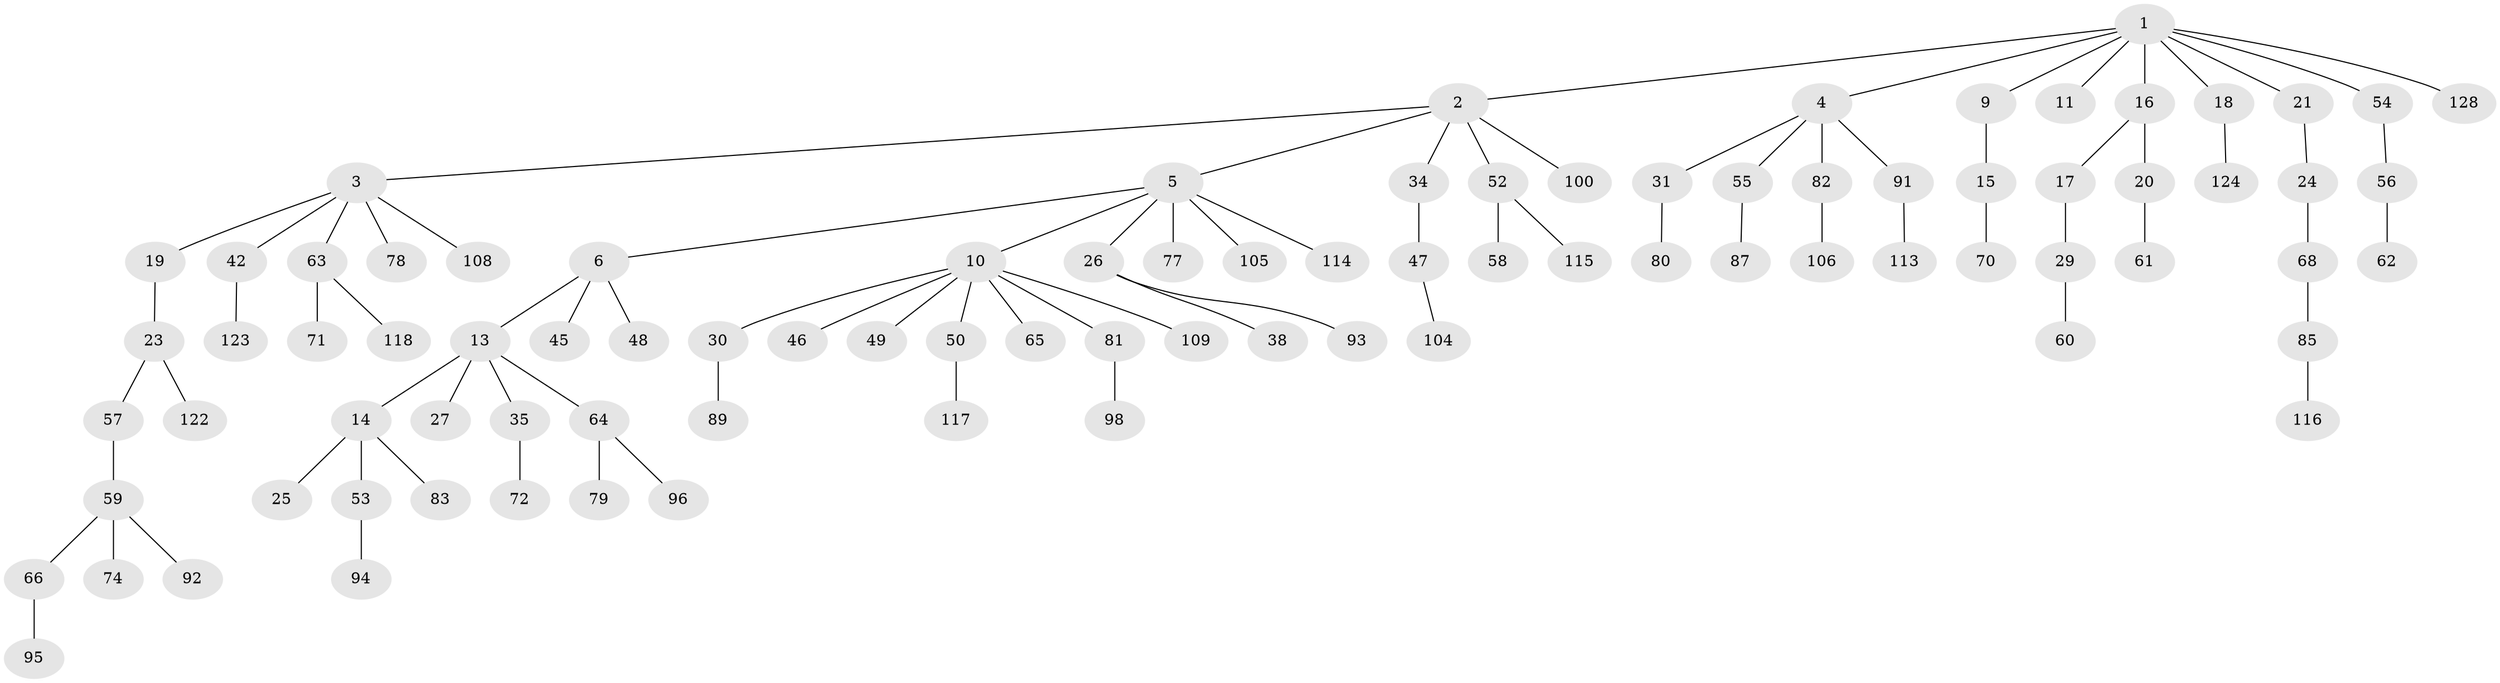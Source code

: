// Generated by graph-tools (version 1.1) at 2025/24/03/03/25 07:24:06]
// undirected, 89 vertices, 88 edges
graph export_dot {
graph [start="1"]
  node [color=gray90,style=filled];
  1 [super="+7"];
  2 [super="+43"];
  3 [super="+8"];
  4 [super="+44"];
  5 [super="+28"];
  6 [super="+12"];
  9;
  10 [super="+32"];
  11;
  13;
  14 [super="+22"];
  15 [super="+33"];
  16 [super="+119"];
  17;
  18;
  19;
  20 [super="+51"];
  21;
  23 [super="+40"];
  24 [super="+36"];
  25 [super="+37"];
  26 [super="+39"];
  27 [super="+41"];
  29 [super="+126"];
  30 [super="+84"];
  31;
  34;
  35;
  38 [super="+90"];
  42;
  45;
  46 [super="+125"];
  47 [super="+75"];
  48;
  49 [super="+67"];
  50 [super="+112"];
  52;
  53;
  54 [super="+88"];
  55;
  56;
  57 [super="+76"];
  58;
  59;
  60;
  61;
  62 [super="+103"];
  63;
  64 [super="+69"];
  65;
  66;
  68 [super="+107"];
  70;
  71 [super="+110"];
  72 [super="+73"];
  74 [super="+97"];
  77;
  78 [super="+120"];
  79 [super="+101"];
  80 [super="+127"];
  81 [super="+86"];
  82 [super="+121"];
  83;
  85;
  87 [super="+99"];
  89;
  91;
  92;
  93 [super="+111"];
  94 [super="+102"];
  95;
  96;
  98;
  100;
  104;
  105;
  106;
  108;
  109;
  113;
  114;
  115;
  116;
  117;
  118;
  122;
  123;
  124;
  128;
  1 -- 2;
  1 -- 4;
  1 -- 9;
  1 -- 16;
  1 -- 21;
  1 -- 128;
  1 -- 18;
  1 -- 54;
  1 -- 11;
  2 -- 3;
  2 -- 5;
  2 -- 34;
  2 -- 52;
  2 -- 100;
  3 -- 63;
  3 -- 19;
  3 -- 42;
  3 -- 108;
  3 -- 78;
  4 -- 31;
  4 -- 55;
  4 -- 82;
  4 -- 91;
  5 -- 6;
  5 -- 10;
  5 -- 26;
  5 -- 77;
  5 -- 114;
  5 -- 105;
  6 -- 13;
  6 -- 48;
  6 -- 45;
  9 -- 15;
  10 -- 30;
  10 -- 46;
  10 -- 49;
  10 -- 50;
  10 -- 65;
  10 -- 81;
  10 -- 109;
  13 -- 14;
  13 -- 27;
  13 -- 35;
  13 -- 64;
  14 -- 25;
  14 -- 83;
  14 -- 53;
  15 -- 70;
  16 -- 17;
  16 -- 20;
  17 -- 29;
  18 -- 124;
  19 -- 23;
  20 -- 61;
  21 -- 24;
  23 -- 57;
  23 -- 122;
  24 -- 68;
  26 -- 38;
  26 -- 93;
  29 -- 60;
  30 -- 89;
  31 -- 80;
  34 -- 47;
  35 -- 72;
  42 -- 123;
  47 -- 104;
  50 -- 117;
  52 -- 58;
  52 -- 115;
  53 -- 94;
  54 -- 56;
  55 -- 87;
  56 -- 62;
  57 -- 59;
  59 -- 66;
  59 -- 74;
  59 -- 92;
  63 -- 71;
  63 -- 118;
  64 -- 96;
  64 -- 79;
  66 -- 95;
  68 -- 85;
  81 -- 98;
  82 -- 106;
  85 -- 116;
  91 -- 113;
}
